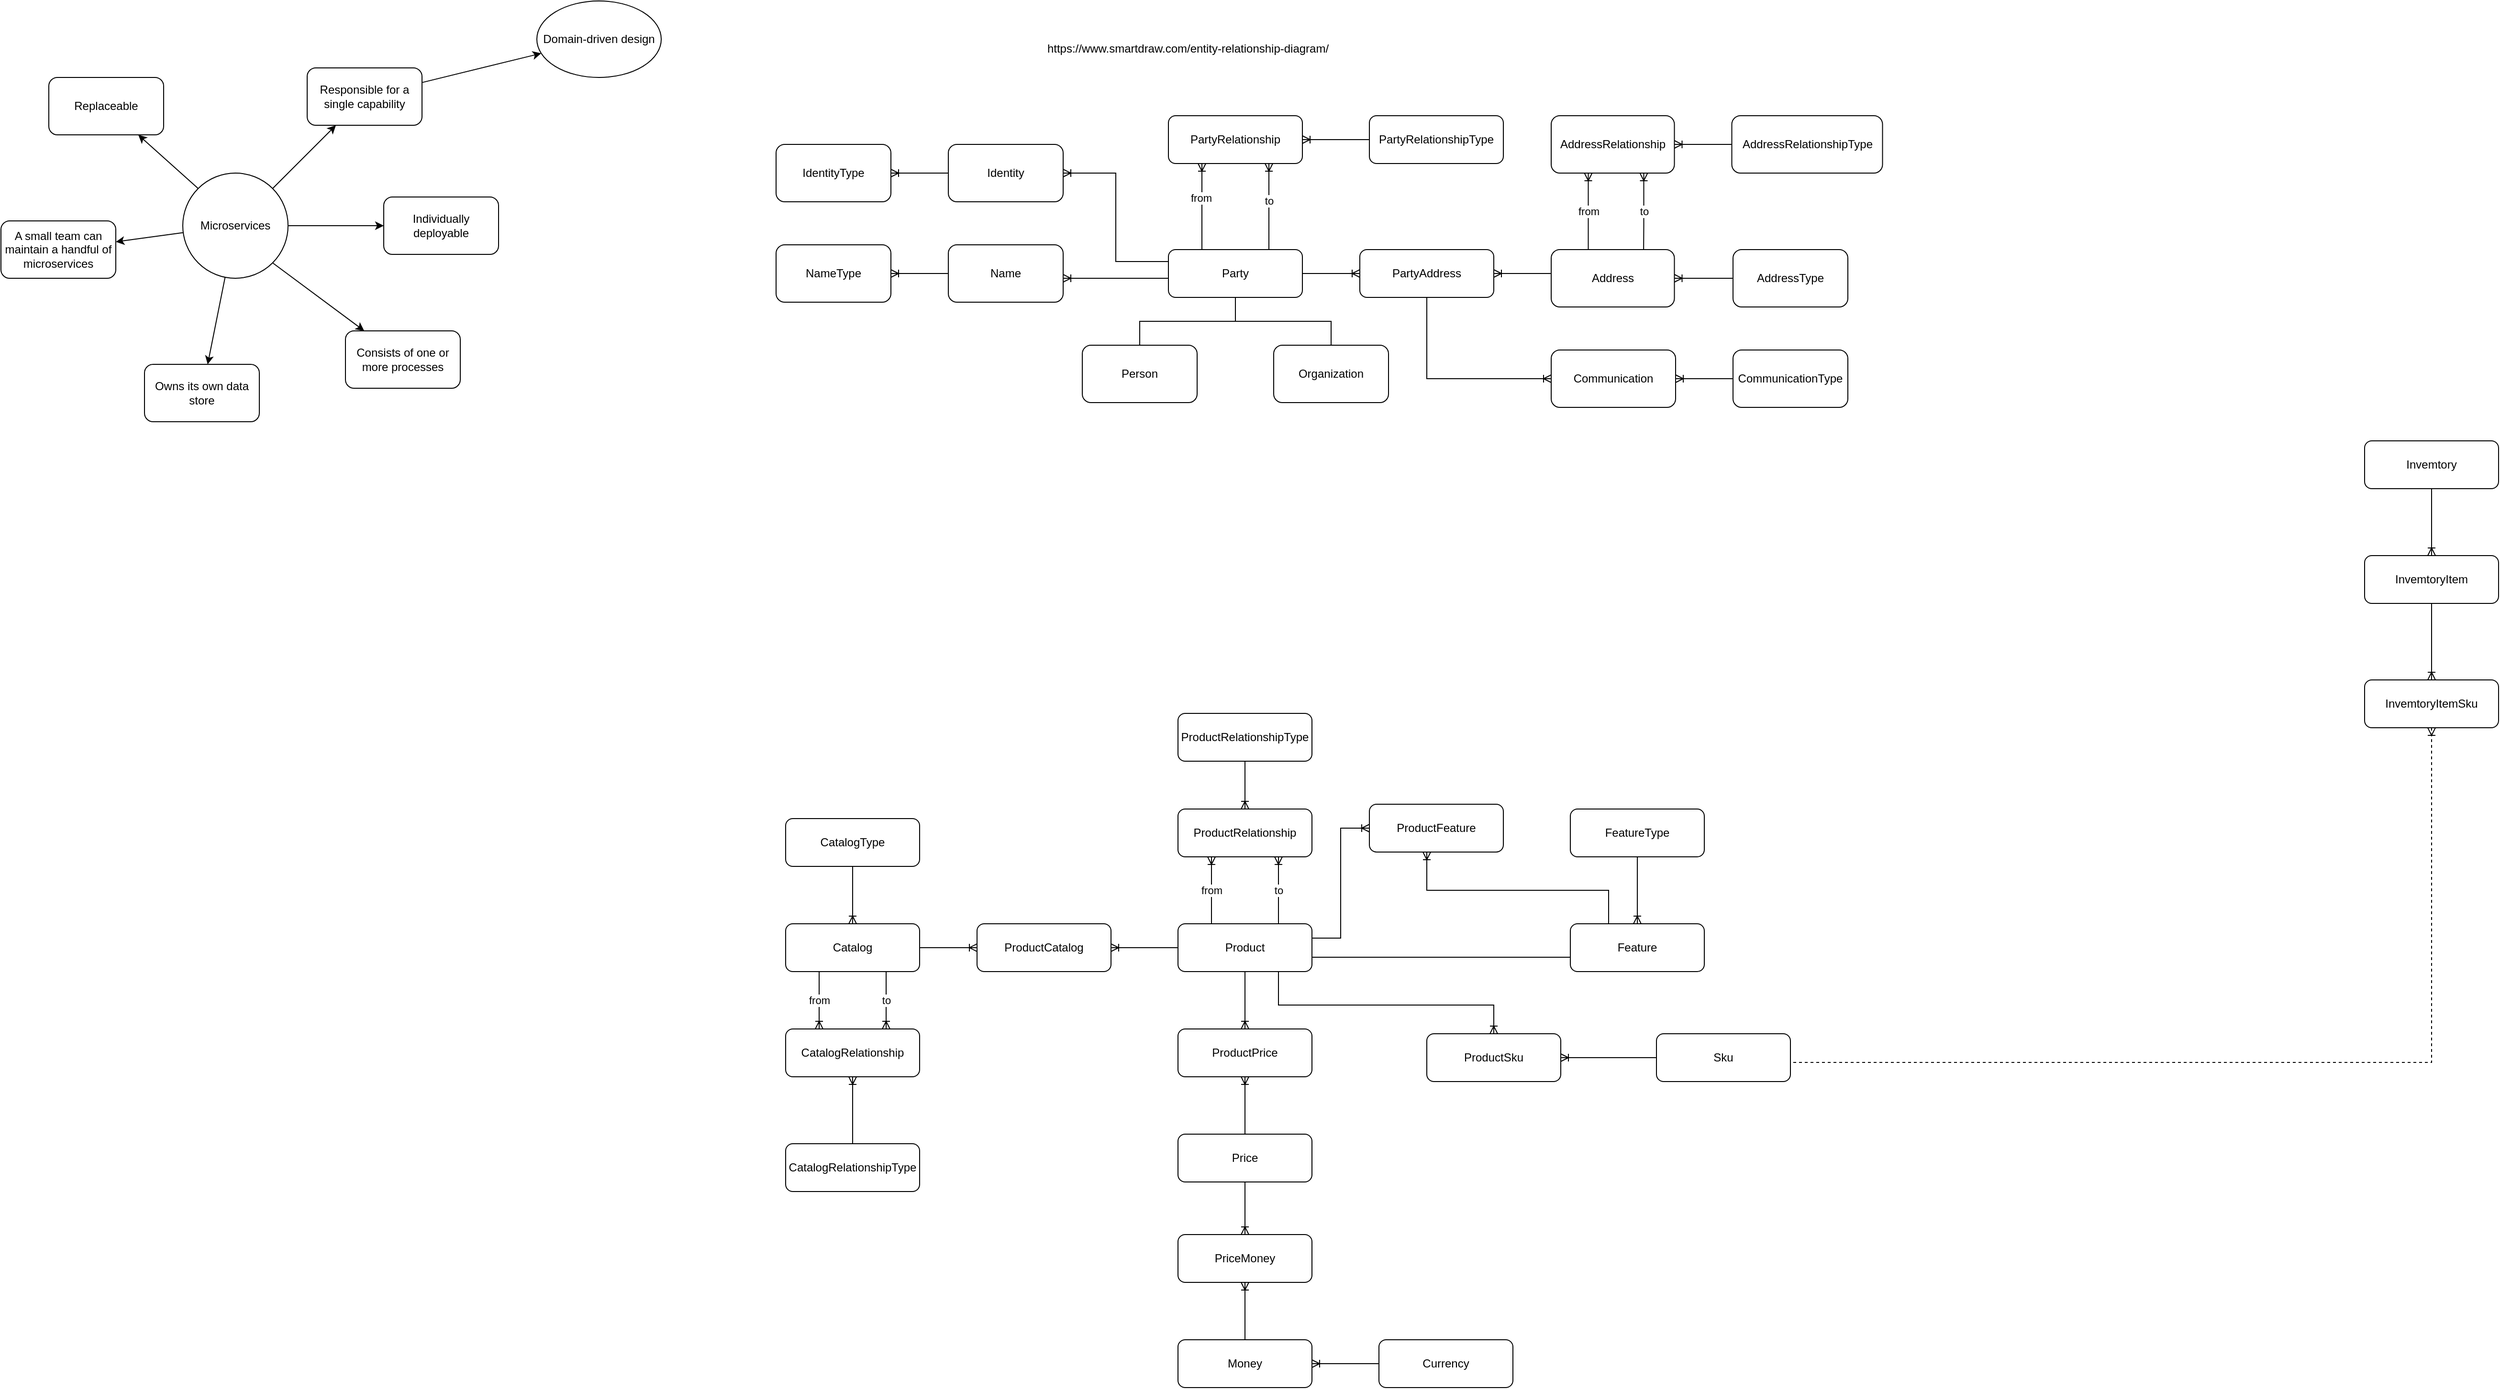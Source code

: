 <mxfile version="16.0.3" type="github">
  <diagram id="LjoO7NFVbJmHt4rmLPar" name="Page-1">
    <mxGraphModel dx="2830" dy="965" grid="1" gridSize="10" guides="1" tooltips="1" connect="1" arrows="1" fold="1" page="1" pageScale="1" pageWidth="1100" pageHeight="850" math="0" shadow="0">
      <root>
        <mxCell id="0" />
        <mxCell id="1" parent="0" />
        <mxCell id="BLckT2Vn7VJcxvCxK2wA-1" value="Party" style="rounded=1;whiteSpace=wrap;html=1;" parent="1" vertex="1">
          <mxGeometry x="400" y="290" width="140" height="50" as="geometry" />
        </mxCell>
        <mxCell id="BLckT2Vn7VJcxvCxK2wA-3" style="edgeStyle=orthogonalEdgeStyle;rounded=0;orthogonalLoop=1;jettySize=auto;html=1;exitX=0.25;exitY=1;exitDx=0;exitDy=0;entryX=0.25;entryY=0;entryDx=0;entryDy=0;endArrow=none;endFill=0;startArrow=ERoneToMany;startFill=0;" parent="1" source="BLckT2Vn7VJcxvCxK2wA-2" target="BLckT2Vn7VJcxvCxK2wA-1" edge="1">
          <mxGeometry relative="1" as="geometry" />
        </mxCell>
        <mxCell id="BLckT2Vn7VJcxvCxK2wA-5" value="from" style="edgeLabel;html=1;align=center;verticalAlign=middle;resizable=0;points=[];" parent="BLckT2Vn7VJcxvCxK2wA-3" vertex="1" connectable="0">
          <mxGeometry x="-0.198" y="-1" relative="1" as="geometry">
            <mxPoint as="offset" />
          </mxGeometry>
        </mxCell>
        <mxCell id="BLckT2Vn7VJcxvCxK2wA-4" style="edgeStyle=orthogonalEdgeStyle;rounded=0;orthogonalLoop=1;jettySize=auto;html=1;exitX=0.75;exitY=1;exitDx=0;exitDy=0;entryX=0.75;entryY=0;entryDx=0;entryDy=0;endArrow=none;endFill=0;startArrow=ERoneToMany;startFill=0;" parent="1" source="BLckT2Vn7VJcxvCxK2wA-2" target="BLckT2Vn7VJcxvCxK2wA-1" edge="1">
          <mxGeometry relative="1" as="geometry" />
        </mxCell>
        <mxCell id="BLckT2Vn7VJcxvCxK2wA-6" value="to" style="edgeLabel;html=1;align=center;verticalAlign=middle;resizable=0;points=[];" parent="BLckT2Vn7VJcxvCxK2wA-4" vertex="1" connectable="0">
          <mxGeometry x="-0.135" relative="1" as="geometry">
            <mxPoint as="offset" />
          </mxGeometry>
        </mxCell>
        <mxCell id="BLckT2Vn7VJcxvCxK2wA-8" style="edgeStyle=orthogonalEdgeStyle;rounded=0;orthogonalLoop=1;jettySize=auto;html=1;entryX=0;entryY=0.5;entryDx=0;entryDy=0;endArrow=none;endFill=0;startArrow=ERoneToMany;startFill=0;" parent="1" source="BLckT2Vn7VJcxvCxK2wA-2" target="BLckT2Vn7VJcxvCxK2wA-7" edge="1">
          <mxGeometry relative="1" as="geometry" />
        </mxCell>
        <mxCell id="BLckT2Vn7VJcxvCxK2wA-2" value="PartyRelationship" style="rounded=1;whiteSpace=wrap;html=1;" parent="1" vertex="1">
          <mxGeometry x="400" y="150" width="140" height="50" as="geometry" />
        </mxCell>
        <mxCell id="BLckT2Vn7VJcxvCxK2wA-7" value="PartyRelationshipType" style="rounded=1;whiteSpace=wrap;html=1;" parent="1" vertex="1">
          <mxGeometry x="610" y="150" width="140" height="50" as="geometry" />
        </mxCell>
        <mxCell id="BLckT2Vn7VJcxvCxK2wA-10" value="https://www.smartdraw.com/entity-relationship-diagram/" style="text;html=1;align=center;verticalAlign=middle;resizable=0;points=[];autosize=1;strokeColor=none;fillColor=none;" parent="1" vertex="1">
          <mxGeometry x="265" y="70" width="310" height="20" as="geometry" />
        </mxCell>
        <mxCell id="BLckT2Vn7VJcxvCxK2wA-13" style="edgeStyle=orthogonalEdgeStyle;rounded=0;orthogonalLoop=1;jettySize=auto;html=1;startArrow=none;startFill=0;endArrow=none;endFill=0;" parent="1" source="BLckT2Vn7VJcxvCxK2wA-11" target="BLckT2Vn7VJcxvCxK2wA-1" edge="1">
          <mxGeometry relative="1" as="geometry" />
        </mxCell>
        <mxCell id="BLckT2Vn7VJcxvCxK2wA-11" value="Person" style="rounded=1;whiteSpace=wrap;html=1;" parent="1" vertex="1">
          <mxGeometry x="310" y="390" width="120" height="60" as="geometry" />
        </mxCell>
        <mxCell id="BLckT2Vn7VJcxvCxK2wA-15" style="edgeStyle=orthogonalEdgeStyle;rounded=0;orthogonalLoop=1;jettySize=auto;html=1;startArrow=none;startFill=0;endArrow=none;endFill=0;" parent="1" source="BLckT2Vn7VJcxvCxK2wA-12" target="BLckT2Vn7VJcxvCxK2wA-1" edge="1">
          <mxGeometry relative="1" as="geometry" />
        </mxCell>
        <mxCell id="BLckT2Vn7VJcxvCxK2wA-12" value="Organization" style="rounded=1;whiteSpace=wrap;html=1;" parent="1" vertex="1">
          <mxGeometry x="510" y="390" width="120" height="60" as="geometry" />
        </mxCell>
        <mxCell id="BLckT2Vn7VJcxvCxK2wA-18" style="edgeStyle=orthogonalEdgeStyle;rounded=0;orthogonalLoop=1;jettySize=auto;html=1;startArrow=ERoneToMany;startFill=0;endArrow=none;endFill=0;" parent="1" source="BLckT2Vn7VJcxvCxK2wA-16" target="BLckT2Vn7VJcxvCxK2wA-1" edge="1">
          <mxGeometry relative="1" as="geometry">
            <Array as="points">
              <mxPoint x="360" y="320" />
              <mxPoint x="360" y="320" />
            </Array>
          </mxGeometry>
        </mxCell>
        <mxCell id="BLckT2Vn7VJcxvCxK2wA-16" value="Name" style="rounded=1;whiteSpace=wrap;html=1;" parent="1" vertex="1">
          <mxGeometry x="170" y="285" width="120" height="60" as="geometry" />
        </mxCell>
        <mxCell id="BLckT2Vn7VJcxvCxK2wA-19" style="edgeStyle=orthogonalEdgeStyle;rounded=0;orthogonalLoop=1;jettySize=auto;html=1;entryX=0;entryY=0.25;entryDx=0;entryDy=0;startArrow=ERoneToMany;startFill=0;endArrow=none;endFill=0;" parent="1" source="BLckT2Vn7VJcxvCxK2wA-17" target="BLckT2Vn7VJcxvCxK2wA-1" edge="1">
          <mxGeometry relative="1" as="geometry" />
        </mxCell>
        <mxCell id="BLckT2Vn7VJcxvCxK2wA-17" value="Identity" style="rounded=1;whiteSpace=wrap;html=1;" parent="1" vertex="1">
          <mxGeometry x="170" y="180" width="120" height="60" as="geometry" />
        </mxCell>
        <mxCell id="BLckT2Vn7VJcxvCxK2wA-33" style="edgeStyle=orthogonalEdgeStyle;rounded=0;orthogonalLoop=1;jettySize=auto;html=1;startArrow=ERoneToMany;startFill=0;endArrow=none;endFill=0;" parent="1" source="BLckT2Vn7VJcxvCxK2wA-20" target="BLckT2Vn7VJcxvCxK2wA-32" edge="1">
          <mxGeometry relative="1" as="geometry" />
        </mxCell>
        <mxCell id="BLckT2Vn7VJcxvCxK2wA-20" value="Address" style="rounded=1;whiteSpace=wrap;html=1;" parent="1" vertex="1">
          <mxGeometry x="800" y="290" width="128.75" height="60" as="geometry" />
        </mxCell>
        <mxCell id="BLckT2Vn7VJcxvCxK2wA-31" style="edgeStyle=orthogonalEdgeStyle;rounded=0;orthogonalLoop=1;jettySize=auto;html=1;startArrow=ERoneToMany;startFill=0;endArrow=none;endFill=0;" parent="1" source="BLckT2Vn7VJcxvCxK2wA-22" target="BLckT2Vn7VJcxvCxK2wA-30" edge="1">
          <mxGeometry relative="1" as="geometry" />
        </mxCell>
        <mxCell id="BLckT2Vn7VJcxvCxK2wA-22" value="Communication" style="rounded=1;whiteSpace=wrap;html=1;" parent="1" vertex="1">
          <mxGeometry x="800" y="395" width="130" height="60" as="geometry" />
        </mxCell>
        <mxCell id="BLckT2Vn7VJcxvCxK2wA-26" style="edgeStyle=orthogonalEdgeStyle;rounded=0;orthogonalLoop=1;jettySize=auto;html=1;startArrow=ERoneToMany;startFill=0;endArrow=none;endFill=0;" parent="1" source="BLckT2Vn7VJcxvCxK2wA-24" target="BLckT2Vn7VJcxvCxK2wA-1" edge="1">
          <mxGeometry relative="1" as="geometry" />
        </mxCell>
        <mxCell id="BLckT2Vn7VJcxvCxK2wA-28" style="edgeStyle=orthogonalEdgeStyle;rounded=0;orthogonalLoop=1;jettySize=auto;html=1;startArrow=ERoneToMany;startFill=0;endArrow=none;endFill=0;" parent="1" source="BLckT2Vn7VJcxvCxK2wA-24" target="BLckT2Vn7VJcxvCxK2wA-20" edge="1">
          <mxGeometry relative="1" as="geometry">
            <Array as="points">
              <mxPoint x="770" y="315" />
              <mxPoint x="770" y="315" />
            </Array>
          </mxGeometry>
        </mxCell>
        <mxCell id="BLckT2Vn7VJcxvCxK2wA-24" value="PartyAddress" style="rounded=1;whiteSpace=wrap;html=1;" parent="1" vertex="1">
          <mxGeometry x="600" y="290" width="140" height="50" as="geometry" />
        </mxCell>
        <mxCell id="BLckT2Vn7VJcxvCxK2wA-29" style="edgeStyle=orthogonalEdgeStyle;rounded=0;orthogonalLoop=1;jettySize=auto;html=1;startArrow=ERoneToMany;startFill=0;endArrow=none;endFill=0;" parent="1" source="BLckT2Vn7VJcxvCxK2wA-22" target="BLckT2Vn7VJcxvCxK2wA-24" edge="1">
          <mxGeometry relative="1" as="geometry">
            <mxPoint x="780" y="345" as="sourcePoint" />
            <mxPoint x="750" y="460" as="targetPoint" />
            <Array as="points">
              <mxPoint x="670" y="425" />
            </Array>
          </mxGeometry>
        </mxCell>
        <mxCell id="BLckT2Vn7VJcxvCxK2wA-30" value="CommunicationType" style="rounded=1;whiteSpace=wrap;html=1;" parent="1" vertex="1">
          <mxGeometry x="990" y="395" width="120" height="60" as="geometry" />
        </mxCell>
        <mxCell id="BLckT2Vn7VJcxvCxK2wA-32" value="AddressType" style="rounded=1;whiteSpace=wrap;html=1;" parent="1" vertex="1">
          <mxGeometry x="990" y="290" width="120" height="60" as="geometry" />
        </mxCell>
        <mxCell id="BLckT2Vn7VJcxvCxK2wA-35" value="from" style="edgeStyle=orthogonalEdgeStyle;rounded=0;orthogonalLoop=1;jettySize=auto;html=1;startArrow=ERoneToMany;startFill=0;endArrow=none;endFill=0;" parent="1" source="BLckT2Vn7VJcxvCxK2wA-34" target="BLckT2Vn7VJcxvCxK2wA-20" edge="1">
          <mxGeometry relative="1" as="geometry">
            <Array as="points">
              <mxPoint x="838.75" y="235" />
              <mxPoint x="838.75" y="235" />
            </Array>
          </mxGeometry>
        </mxCell>
        <mxCell id="BLckT2Vn7VJcxvCxK2wA-36" value="to" style="edgeStyle=orthogonalEdgeStyle;rounded=0;orthogonalLoop=1;jettySize=auto;html=1;entryX=0.75;entryY=0;entryDx=0;entryDy=0;startArrow=ERoneToMany;startFill=0;endArrow=none;endFill=0;" parent="1" source="BLckT2Vn7VJcxvCxK2wA-34" target="BLckT2Vn7VJcxvCxK2wA-20" edge="1">
          <mxGeometry relative="1" as="geometry">
            <Array as="points">
              <mxPoint x="896.75" y="265" />
              <mxPoint x="896.75" y="265" />
            </Array>
          </mxGeometry>
        </mxCell>
        <mxCell id="BLckT2Vn7VJcxvCxK2wA-38" style="edgeStyle=orthogonalEdgeStyle;rounded=0;orthogonalLoop=1;jettySize=auto;html=1;exitX=1;exitY=0.5;exitDx=0;exitDy=0;startArrow=ERoneToMany;startFill=0;endArrow=none;endFill=0;" parent="1" source="BLckT2Vn7VJcxvCxK2wA-34" target="BLckT2Vn7VJcxvCxK2wA-37" edge="1">
          <mxGeometry relative="1" as="geometry" />
        </mxCell>
        <mxCell id="BLckT2Vn7VJcxvCxK2wA-34" value="AddressRelationship" style="rounded=1;whiteSpace=wrap;html=1;" parent="1" vertex="1">
          <mxGeometry x="800" y="150" width="128.75" height="60" as="geometry" />
        </mxCell>
        <mxCell id="BLckT2Vn7VJcxvCxK2wA-37" value="AddressRelationshipType" style="rounded=1;whiteSpace=wrap;html=1;" parent="1" vertex="1">
          <mxGeometry x="988.75" y="150" width="157.5" height="60" as="geometry" />
        </mxCell>
        <mxCell id="BLckT2Vn7VJcxvCxK2wA-40" style="edgeStyle=orthogonalEdgeStyle;rounded=0;orthogonalLoop=1;jettySize=auto;html=1;startArrow=ERoneToMany;startFill=0;endArrow=none;endFill=0;" parent="1" source="BLckT2Vn7VJcxvCxK2wA-39" target="BLckT2Vn7VJcxvCxK2wA-17" edge="1">
          <mxGeometry relative="1" as="geometry" />
        </mxCell>
        <mxCell id="BLckT2Vn7VJcxvCxK2wA-39" value="IdentityType" style="rounded=1;whiteSpace=wrap;html=1;" parent="1" vertex="1">
          <mxGeometry x="-10" y="180" width="120" height="60" as="geometry" />
        </mxCell>
        <mxCell id="BLckT2Vn7VJcxvCxK2wA-42" style="edgeStyle=orthogonalEdgeStyle;rounded=0;orthogonalLoop=1;jettySize=auto;html=1;startArrow=ERoneToMany;startFill=0;endArrow=none;endFill=0;" parent="1" source="BLckT2Vn7VJcxvCxK2wA-41" target="BLckT2Vn7VJcxvCxK2wA-16" edge="1">
          <mxGeometry relative="1" as="geometry" />
        </mxCell>
        <mxCell id="BLckT2Vn7VJcxvCxK2wA-41" value="NameType" style="rounded=1;whiteSpace=wrap;html=1;" parent="1" vertex="1">
          <mxGeometry x="-10" y="285" width="120" height="60" as="geometry" />
        </mxCell>
        <mxCell id="0R7QLWv_NO9CNXAiDbuL-11" style="rounded=0;orthogonalLoop=1;jettySize=auto;html=1;exitX=1;exitY=0;exitDx=0;exitDy=0;" edge="1" parent="1" source="0R7QLWv_NO9CNXAiDbuL-3" target="0R7QLWv_NO9CNXAiDbuL-5">
          <mxGeometry relative="1" as="geometry" />
        </mxCell>
        <mxCell id="0R7QLWv_NO9CNXAiDbuL-12" style="edgeStyle=none;rounded=0;orthogonalLoop=1;jettySize=auto;html=1;exitX=0;exitY=0;exitDx=0;exitDy=0;" edge="1" parent="1" source="0R7QLWv_NO9CNXAiDbuL-3" target="0R7QLWv_NO9CNXAiDbuL-9">
          <mxGeometry relative="1" as="geometry" />
        </mxCell>
        <mxCell id="0R7QLWv_NO9CNXAiDbuL-13" style="edgeStyle=none;rounded=0;orthogonalLoop=1;jettySize=auto;html=1;" edge="1" parent="1" source="0R7QLWv_NO9CNXAiDbuL-3" target="0R7QLWv_NO9CNXAiDbuL-8">
          <mxGeometry relative="1" as="geometry" />
        </mxCell>
        <mxCell id="0R7QLWv_NO9CNXAiDbuL-14" style="edgeStyle=none;rounded=0;orthogonalLoop=1;jettySize=auto;html=1;" edge="1" parent="1" source="0R7QLWv_NO9CNXAiDbuL-3" target="0R7QLWv_NO9CNXAiDbuL-7">
          <mxGeometry relative="1" as="geometry" />
        </mxCell>
        <mxCell id="0R7QLWv_NO9CNXAiDbuL-15" style="edgeStyle=none;rounded=0;orthogonalLoop=1;jettySize=auto;html=1;exitX=1;exitY=1;exitDx=0;exitDy=0;" edge="1" parent="1" source="0R7QLWv_NO9CNXAiDbuL-3" target="0R7QLWv_NO9CNXAiDbuL-6">
          <mxGeometry relative="1" as="geometry" />
        </mxCell>
        <mxCell id="0R7QLWv_NO9CNXAiDbuL-16" style="edgeStyle=none;rounded=0;orthogonalLoop=1;jettySize=auto;html=1;" edge="1" parent="1" source="0R7QLWv_NO9CNXAiDbuL-3" target="0R7QLWv_NO9CNXAiDbuL-4">
          <mxGeometry relative="1" as="geometry" />
        </mxCell>
        <mxCell id="0R7QLWv_NO9CNXAiDbuL-3" value="Microservices" style="ellipse;whiteSpace=wrap;html=1;aspect=fixed;" vertex="1" parent="1">
          <mxGeometry x="-630" y="210" width="110" height="110" as="geometry" />
        </mxCell>
        <mxCell id="0R7QLWv_NO9CNXAiDbuL-4" value="Individually deployable" style="rounded=1;whiteSpace=wrap;html=1;" vertex="1" parent="1">
          <mxGeometry x="-420" y="235" width="120" height="60" as="geometry" />
        </mxCell>
        <mxCell id="0R7QLWv_NO9CNXAiDbuL-18" style="edgeStyle=none;rounded=0;orthogonalLoop=1;jettySize=auto;html=1;" edge="1" parent="1" source="0R7QLWv_NO9CNXAiDbuL-5" target="0R7QLWv_NO9CNXAiDbuL-17">
          <mxGeometry relative="1" as="geometry" />
        </mxCell>
        <mxCell id="0R7QLWv_NO9CNXAiDbuL-5" value="Responsible for a single capability" style="rounded=1;whiteSpace=wrap;html=1;" vertex="1" parent="1">
          <mxGeometry x="-500" y="100" width="120" height="60" as="geometry" />
        </mxCell>
        <mxCell id="0R7QLWv_NO9CNXAiDbuL-6" value="Consists of one or more processes" style="rounded=1;whiteSpace=wrap;html=1;" vertex="1" parent="1">
          <mxGeometry x="-460" y="375" width="120" height="60" as="geometry" />
        </mxCell>
        <mxCell id="0R7QLWv_NO9CNXAiDbuL-7" value="Owns its own data store" style="rounded=1;whiteSpace=wrap;html=1;" vertex="1" parent="1">
          <mxGeometry x="-670" y="410" width="120" height="60" as="geometry" />
        </mxCell>
        <mxCell id="0R7QLWv_NO9CNXAiDbuL-8" value="A small team can maintain a handful of microservices" style="rounded=1;whiteSpace=wrap;html=1;" vertex="1" parent="1">
          <mxGeometry x="-820" y="260" width="120" height="60" as="geometry" />
        </mxCell>
        <mxCell id="0R7QLWv_NO9CNXAiDbuL-9" value="Replaceable" style="rounded=1;whiteSpace=wrap;html=1;" vertex="1" parent="1">
          <mxGeometry x="-770" y="110" width="120" height="60" as="geometry" />
        </mxCell>
        <mxCell id="0R7QLWv_NO9CNXAiDbuL-17" value="Domain-driven design" style="ellipse;whiteSpace=wrap;html=1;" vertex="1" parent="1">
          <mxGeometry x="-260" y="30" width="130" height="80" as="geometry" />
        </mxCell>
        <mxCell id="0R7QLWv_NO9CNXAiDbuL-19" value="Product" style="rounded=1;whiteSpace=wrap;html=1;" vertex="1" parent="1">
          <mxGeometry x="410" y="995" width="140" height="50" as="geometry" />
        </mxCell>
        <mxCell id="0R7QLWv_NO9CNXAiDbuL-29" style="edgeStyle=orthogonalEdgeStyle;rounded=0;orthogonalLoop=1;jettySize=auto;html=1;startArrow=ERoneToMany;startFill=0;endArrow=none;endFill=0;" edge="1" parent="1" source="0R7QLWv_NO9CNXAiDbuL-20" target="0R7QLWv_NO9CNXAiDbuL-27">
          <mxGeometry relative="1" as="geometry">
            <Array as="points">
              <mxPoint x="890" y="960" />
              <mxPoint x="890" y="960" />
            </Array>
          </mxGeometry>
        </mxCell>
        <mxCell id="0R7QLWv_NO9CNXAiDbuL-77" style="edgeStyle=orthogonalEdgeStyle;rounded=0;orthogonalLoop=1;jettySize=auto;html=1;startArrow=none;startFill=0;endArrow=none;endFill=0;" edge="1" parent="1" source="0R7QLWv_NO9CNXAiDbuL-20" target="0R7QLWv_NO9CNXAiDbuL-19">
          <mxGeometry relative="1" as="geometry">
            <Array as="points">
              <mxPoint x="730" y="1030" />
              <mxPoint x="730" y="1030" />
            </Array>
          </mxGeometry>
        </mxCell>
        <mxCell id="0R7QLWv_NO9CNXAiDbuL-20" value="Feature" style="rounded=1;whiteSpace=wrap;html=1;" vertex="1" parent="1">
          <mxGeometry x="820" y="995" width="140" height="50" as="geometry" />
        </mxCell>
        <mxCell id="0R7QLWv_NO9CNXAiDbuL-25" style="edgeStyle=orthogonalEdgeStyle;rounded=0;orthogonalLoop=1;jettySize=auto;html=1;endArrow=none;endFill=0;startArrow=ERoneToMany;startFill=0;" edge="1" parent="1" source="0R7QLWv_NO9CNXAiDbuL-21" target="0R7QLWv_NO9CNXAiDbuL-20">
          <mxGeometry relative="1" as="geometry">
            <Array as="points">
              <mxPoint x="670" y="960" />
              <mxPoint x="860" y="960" />
            </Array>
          </mxGeometry>
        </mxCell>
        <mxCell id="0R7QLWv_NO9CNXAiDbuL-21" value="ProductFeature" style="rounded=1;whiteSpace=wrap;html=1;" vertex="1" parent="1">
          <mxGeometry x="610" y="870" width="140" height="50" as="geometry" />
        </mxCell>
        <mxCell id="0R7QLWv_NO9CNXAiDbuL-22" style="edgeStyle=orthogonalEdgeStyle;rounded=0;orthogonalLoop=1;jettySize=auto;html=1;startArrow=ERoneToMany;startFill=0;endArrow=none;endFill=0;exitX=0;exitY=0.5;exitDx=0;exitDy=0;" edge="1" parent="1" source="0R7QLWv_NO9CNXAiDbuL-21" target="0R7QLWv_NO9CNXAiDbuL-19">
          <mxGeometry relative="1" as="geometry">
            <mxPoint x="930" y="540" as="sourcePoint" />
            <mxPoint x="800" y="455" as="targetPoint" />
            <Array as="points">
              <mxPoint x="580" y="895" />
              <mxPoint x="580" y="1010" />
            </Array>
          </mxGeometry>
        </mxCell>
        <mxCell id="0R7QLWv_NO9CNXAiDbuL-31" value="from" style="edgeStyle=orthogonalEdgeStyle;rounded=0;orthogonalLoop=1;jettySize=auto;html=1;exitX=0.25;exitY=1;exitDx=0;exitDy=0;entryX=0.25;entryY=0;entryDx=0;entryDy=0;startArrow=ERoneToMany;startFill=0;endArrow=none;endFill=0;" edge="1" parent="1" source="0R7QLWv_NO9CNXAiDbuL-26" target="0R7QLWv_NO9CNXAiDbuL-19">
          <mxGeometry relative="1" as="geometry" />
        </mxCell>
        <mxCell id="0R7QLWv_NO9CNXAiDbuL-32" value="to" style="edgeStyle=orthogonalEdgeStyle;rounded=0;orthogonalLoop=1;jettySize=auto;html=1;exitX=0.75;exitY=1;exitDx=0;exitDy=0;entryX=0.75;entryY=0;entryDx=0;entryDy=0;startArrow=ERoneToMany;startFill=0;endArrow=none;endFill=0;" edge="1" parent="1" source="0R7QLWv_NO9CNXAiDbuL-26" target="0R7QLWv_NO9CNXAiDbuL-19">
          <mxGeometry relative="1" as="geometry" />
        </mxCell>
        <mxCell id="0R7QLWv_NO9CNXAiDbuL-35" style="edgeStyle=orthogonalEdgeStyle;rounded=0;orthogonalLoop=1;jettySize=auto;html=1;startArrow=ERoneToMany;startFill=0;endArrow=none;endFill=0;" edge="1" parent="1" source="0R7QLWv_NO9CNXAiDbuL-26" target="0R7QLWv_NO9CNXAiDbuL-33">
          <mxGeometry relative="1" as="geometry" />
        </mxCell>
        <mxCell id="0R7QLWv_NO9CNXAiDbuL-26" value="ProductRelationship" style="rounded=1;whiteSpace=wrap;html=1;" vertex="1" parent="1">
          <mxGeometry x="410" y="875" width="140" height="50" as="geometry" />
        </mxCell>
        <mxCell id="0R7QLWv_NO9CNXAiDbuL-27" value="FeatureType" style="rounded=1;whiteSpace=wrap;html=1;" vertex="1" parent="1">
          <mxGeometry x="820" y="875" width="140" height="50" as="geometry" />
        </mxCell>
        <mxCell id="0R7QLWv_NO9CNXAiDbuL-33" value="ProductRelationshipType" style="rounded=1;whiteSpace=wrap;html=1;" vertex="1" parent="1">
          <mxGeometry x="410" y="775" width="140" height="50" as="geometry" />
        </mxCell>
        <mxCell id="0R7QLWv_NO9CNXAiDbuL-42" style="edgeStyle=orthogonalEdgeStyle;rounded=0;orthogonalLoop=1;jettySize=auto;html=1;exitX=0.5;exitY=0;exitDx=0;exitDy=0;entryX=0.5;entryY=1;entryDx=0;entryDy=0;startArrow=ERoneToMany;startFill=0;endArrow=none;endFill=0;" edge="1" parent="1" source="0R7QLWv_NO9CNXAiDbuL-36" target="0R7QLWv_NO9CNXAiDbuL-41">
          <mxGeometry relative="1" as="geometry" />
        </mxCell>
        <mxCell id="0R7QLWv_NO9CNXAiDbuL-36" value="Catalog" style="rounded=1;whiteSpace=wrap;html=1;" vertex="1" parent="1">
          <mxGeometry y="995" width="140" height="50" as="geometry" />
        </mxCell>
        <mxCell id="0R7QLWv_NO9CNXAiDbuL-38" style="edgeStyle=orthogonalEdgeStyle;rounded=0;orthogonalLoop=1;jettySize=auto;html=1;startArrow=ERoneToMany;startFill=0;endArrow=none;endFill=0;" edge="1" parent="1" source="0R7QLWv_NO9CNXAiDbuL-37" target="0R7QLWv_NO9CNXAiDbuL-19">
          <mxGeometry relative="1" as="geometry" />
        </mxCell>
        <mxCell id="0R7QLWv_NO9CNXAiDbuL-39" style="edgeStyle=orthogonalEdgeStyle;rounded=0;orthogonalLoop=1;jettySize=auto;html=1;startArrow=ERoneToMany;startFill=0;endArrow=none;endFill=0;" edge="1" parent="1" source="0R7QLWv_NO9CNXAiDbuL-37" target="0R7QLWv_NO9CNXAiDbuL-36">
          <mxGeometry relative="1" as="geometry" />
        </mxCell>
        <mxCell id="0R7QLWv_NO9CNXAiDbuL-37" value="ProductCatalog" style="rounded=1;whiteSpace=wrap;html=1;" vertex="1" parent="1">
          <mxGeometry x="200" y="995" width="140" height="50" as="geometry" />
        </mxCell>
        <mxCell id="0R7QLWv_NO9CNXAiDbuL-41" value="CatalogType" style="rounded=1;whiteSpace=wrap;html=1;" vertex="1" parent="1">
          <mxGeometry y="885" width="140" height="50" as="geometry" />
        </mxCell>
        <mxCell id="0R7QLWv_NO9CNXAiDbuL-43" value="Price" style="rounded=1;whiteSpace=wrap;html=1;" vertex="1" parent="1">
          <mxGeometry x="410" y="1215" width="140" height="50" as="geometry" />
        </mxCell>
        <mxCell id="0R7QLWv_NO9CNXAiDbuL-47" style="edgeStyle=orthogonalEdgeStyle;rounded=0;orthogonalLoop=1;jettySize=auto;html=1;exitX=0.5;exitY=0;exitDx=0;exitDy=0;startArrow=ERoneToMany;startFill=0;endArrow=none;endFill=0;" edge="1" parent="1" source="0R7QLWv_NO9CNXAiDbuL-44" target="0R7QLWv_NO9CNXAiDbuL-19">
          <mxGeometry relative="1" as="geometry" />
        </mxCell>
        <mxCell id="0R7QLWv_NO9CNXAiDbuL-50" style="edgeStyle=orthogonalEdgeStyle;rounded=0;orthogonalLoop=1;jettySize=auto;html=1;startArrow=ERoneToMany;startFill=0;endArrow=none;endFill=0;" edge="1" parent="1" source="0R7QLWv_NO9CNXAiDbuL-44" target="0R7QLWv_NO9CNXAiDbuL-43">
          <mxGeometry relative="1" as="geometry" />
        </mxCell>
        <mxCell id="0R7QLWv_NO9CNXAiDbuL-44" value="ProductPrice" style="rounded=1;whiteSpace=wrap;html=1;" vertex="1" parent="1">
          <mxGeometry x="410" y="1105" width="140" height="50" as="geometry" />
        </mxCell>
        <mxCell id="0R7QLWv_NO9CNXAiDbuL-56" value="from" style="edgeStyle=orthogonalEdgeStyle;rounded=0;orthogonalLoop=1;jettySize=auto;html=1;exitX=0.25;exitY=0;exitDx=0;exitDy=0;entryX=0.25;entryY=1;entryDx=0;entryDy=0;startArrow=ERoneToMany;startFill=0;endArrow=none;endFill=0;" edge="1" parent="1" source="0R7QLWv_NO9CNXAiDbuL-55" target="0R7QLWv_NO9CNXAiDbuL-36">
          <mxGeometry relative="1" as="geometry" />
        </mxCell>
        <mxCell id="0R7QLWv_NO9CNXAiDbuL-57" value="to" style="edgeStyle=orthogonalEdgeStyle;rounded=0;orthogonalLoop=1;jettySize=auto;html=1;exitX=0.75;exitY=0;exitDx=0;exitDy=0;entryX=0.75;entryY=1;entryDx=0;entryDy=0;startArrow=ERoneToMany;startFill=0;endArrow=none;endFill=0;" edge="1" parent="1" source="0R7QLWv_NO9CNXAiDbuL-55" target="0R7QLWv_NO9CNXAiDbuL-36">
          <mxGeometry relative="1" as="geometry" />
        </mxCell>
        <mxCell id="0R7QLWv_NO9CNXAiDbuL-59" style="edgeStyle=orthogonalEdgeStyle;rounded=0;orthogonalLoop=1;jettySize=auto;html=1;exitX=0.5;exitY=1;exitDx=0;exitDy=0;entryX=0.5;entryY=0;entryDx=0;entryDy=0;startArrow=ERoneToMany;startFill=0;endArrow=none;endFill=0;" edge="1" parent="1" source="0R7QLWv_NO9CNXAiDbuL-55" target="0R7QLWv_NO9CNXAiDbuL-58">
          <mxGeometry relative="1" as="geometry" />
        </mxCell>
        <mxCell id="0R7QLWv_NO9CNXAiDbuL-55" value="CatalogRelationship" style="rounded=1;whiteSpace=wrap;html=1;" vertex="1" parent="1">
          <mxGeometry y="1105" width="140" height="50" as="geometry" />
        </mxCell>
        <mxCell id="0R7QLWv_NO9CNXAiDbuL-58" value="CatalogRelationshipType" style="rounded=1;whiteSpace=wrap;html=1;" vertex="1" parent="1">
          <mxGeometry y="1225" width="140" height="50" as="geometry" />
        </mxCell>
        <mxCell id="0R7QLWv_NO9CNXAiDbuL-67" style="edgeStyle=orthogonalEdgeStyle;rounded=0;orthogonalLoop=1;jettySize=auto;html=1;startArrow=ERoneToMany;startFill=0;endArrow=none;endFill=0;" edge="1" parent="1" source="0R7QLWv_NO9CNXAiDbuL-61" target="0R7QLWv_NO9CNXAiDbuL-66">
          <mxGeometry relative="1" as="geometry" />
        </mxCell>
        <mxCell id="0R7QLWv_NO9CNXAiDbuL-61" value="Money" style="rounded=1;whiteSpace=wrap;html=1;" vertex="1" parent="1">
          <mxGeometry x="410" y="1430" width="140" height="50" as="geometry" />
        </mxCell>
        <mxCell id="0R7QLWv_NO9CNXAiDbuL-66" value="Currency" style="rounded=1;whiteSpace=wrap;html=1;" vertex="1" parent="1">
          <mxGeometry x="620" y="1430" width="140" height="50" as="geometry" />
        </mxCell>
        <mxCell id="0R7QLWv_NO9CNXAiDbuL-69" style="edgeStyle=orthogonalEdgeStyle;rounded=0;orthogonalLoop=1;jettySize=auto;html=1;exitX=0.5;exitY=0;exitDx=0;exitDy=0;entryX=0.5;entryY=1;entryDx=0;entryDy=0;startArrow=ERoneToMany;startFill=0;endArrow=none;endFill=0;" edge="1" parent="1" source="0R7QLWv_NO9CNXAiDbuL-68" target="0R7QLWv_NO9CNXAiDbuL-43">
          <mxGeometry relative="1" as="geometry" />
        </mxCell>
        <mxCell id="0R7QLWv_NO9CNXAiDbuL-70" style="edgeStyle=orthogonalEdgeStyle;rounded=0;orthogonalLoop=1;jettySize=auto;html=1;exitX=0.5;exitY=1;exitDx=0;exitDy=0;startArrow=ERoneToMany;startFill=0;endArrow=none;endFill=0;" edge="1" parent="1" source="0R7QLWv_NO9CNXAiDbuL-68" target="0R7QLWv_NO9CNXAiDbuL-61">
          <mxGeometry relative="1" as="geometry" />
        </mxCell>
        <mxCell id="0R7QLWv_NO9CNXAiDbuL-68" value="PriceMoney" style="rounded=1;whiteSpace=wrap;html=1;" vertex="1" parent="1">
          <mxGeometry x="410" y="1320" width="140" height="50" as="geometry" />
        </mxCell>
        <mxCell id="0R7QLWv_NO9CNXAiDbuL-74" value="" style="edgeStyle=orthogonalEdgeStyle;rounded=0;orthogonalLoop=1;jettySize=auto;html=1;startArrow=ERoneToMany;startFill=0;endArrow=none;endFill=0;dashed=1;" edge="1" parent="1" source="0R7QLWv_NO9CNXAiDbuL-71" target="0R7QLWv_NO9CNXAiDbuL-72">
          <mxGeometry relative="1" as="geometry">
            <Array as="points">
              <mxPoint x="1720" y="1140" />
            </Array>
          </mxGeometry>
        </mxCell>
        <mxCell id="0R7QLWv_NO9CNXAiDbuL-83" style="edgeStyle=orthogonalEdgeStyle;rounded=0;orthogonalLoop=1;jettySize=auto;html=1;entryX=0.5;entryY=1;entryDx=0;entryDy=0;startArrow=ERoneToMany;startFill=0;endArrow=none;endFill=0;" edge="1" parent="1" source="0R7QLWv_NO9CNXAiDbuL-71" target="0R7QLWv_NO9CNXAiDbuL-79">
          <mxGeometry relative="1" as="geometry" />
        </mxCell>
        <mxCell id="0R7QLWv_NO9CNXAiDbuL-71" value="InvemtoryItemSku" style="rounded=1;whiteSpace=wrap;html=1;" vertex="1" parent="1">
          <mxGeometry x="1650" y="740" width="140" height="50" as="geometry" />
        </mxCell>
        <mxCell id="0R7QLWv_NO9CNXAiDbuL-72" value="Sku" style="rounded=1;whiteSpace=wrap;html=1;" vertex="1" parent="1">
          <mxGeometry x="910" y="1110" width="140" height="50" as="geometry" />
        </mxCell>
        <mxCell id="0R7QLWv_NO9CNXAiDbuL-76" style="edgeStyle=orthogonalEdgeStyle;rounded=0;orthogonalLoop=1;jettySize=auto;html=1;startArrow=ERoneToMany;startFill=0;endArrow=none;endFill=0;" edge="1" parent="1" source="0R7QLWv_NO9CNXAiDbuL-75" target="0R7QLWv_NO9CNXAiDbuL-72">
          <mxGeometry relative="1" as="geometry" />
        </mxCell>
        <mxCell id="0R7QLWv_NO9CNXAiDbuL-78" style="edgeStyle=orthogonalEdgeStyle;rounded=0;orthogonalLoop=1;jettySize=auto;html=1;entryX=0.75;entryY=1;entryDx=0;entryDy=0;startArrow=ERoneToMany;startFill=0;endArrow=none;endFill=0;" edge="1" parent="1" source="0R7QLWv_NO9CNXAiDbuL-75" target="0R7QLWv_NO9CNXAiDbuL-19">
          <mxGeometry relative="1" as="geometry">
            <Array as="points">
              <mxPoint x="740" y="1080" />
              <mxPoint x="515" y="1080" />
            </Array>
          </mxGeometry>
        </mxCell>
        <mxCell id="0R7QLWv_NO9CNXAiDbuL-75" value="ProductSku" style="rounded=1;whiteSpace=wrap;html=1;" vertex="1" parent="1">
          <mxGeometry x="670" y="1110" width="140" height="50" as="geometry" />
        </mxCell>
        <mxCell id="0R7QLWv_NO9CNXAiDbuL-82" style="edgeStyle=orthogonalEdgeStyle;rounded=0;orthogonalLoop=1;jettySize=auto;html=1;entryX=0.5;entryY=1;entryDx=0;entryDy=0;startArrow=ERoneToMany;startFill=0;endArrow=none;endFill=0;" edge="1" parent="1" source="0R7QLWv_NO9CNXAiDbuL-79" target="0R7QLWv_NO9CNXAiDbuL-80">
          <mxGeometry relative="1" as="geometry" />
        </mxCell>
        <mxCell id="0R7QLWv_NO9CNXAiDbuL-79" value="InvemtoryItem" style="rounded=1;whiteSpace=wrap;html=1;" vertex="1" parent="1">
          <mxGeometry x="1650" y="610" width="140" height="50" as="geometry" />
        </mxCell>
        <mxCell id="0R7QLWv_NO9CNXAiDbuL-80" value="Invemtory" style="rounded=1;whiteSpace=wrap;html=1;" vertex="1" parent="1">
          <mxGeometry x="1650" y="490" width="140" height="50" as="geometry" />
        </mxCell>
      </root>
    </mxGraphModel>
  </diagram>
</mxfile>
